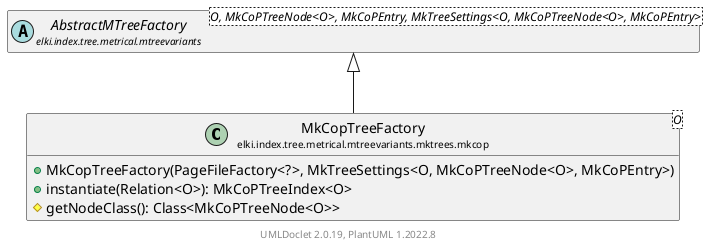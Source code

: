 @startuml
    remove .*\.(Instance|Par|Parameterizer|Factory)$
    set namespaceSeparator none
    hide empty fields
    hide empty methods

    class "<size:14>MkCopTreeFactory\n<size:10>elki.index.tree.metrical.mtreevariants.mktrees.mkcop" as elki.index.tree.metrical.mtreevariants.mktrees.mkcop.MkCopTreeFactory<O> [[MkCopTreeFactory.html]] {
        +MkCopTreeFactory(PageFileFactory<?>, MkTreeSettings<O, MkCoPTreeNode<O>, MkCoPEntry>)
        +instantiate(Relation<O>): MkCoPTreeIndex<O>
        #getNodeClass(): Class<MkCoPTreeNode<O>>
    }

    abstract class "<size:14>AbstractMTreeFactory\n<size:10>elki.index.tree.metrical.mtreevariants" as elki.index.tree.metrical.mtreevariants.AbstractMTreeFactory<O, MkCoPTreeNode<O>, MkCoPEntry, MkTreeSettings<O, MkCoPTreeNode<O>, MkCoPEntry>> [[../../AbstractMTreeFactory.html]]
    class "<size:14>MkCopTreeFactory.Par\n<size:10>elki.index.tree.metrical.mtreevariants.mktrees.mkcop" as elki.index.tree.metrical.mtreevariants.mktrees.mkcop.MkCopTreeFactory.Par<O>

    elki.index.tree.metrical.mtreevariants.AbstractMTreeFactory <|-- elki.index.tree.metrical.mtreevariants.mktrees.mkcop.MkCopTreeFactory
    elki.index.tree.metrical.mtreevariants.mktrees.mkcop.MkCopTreeFactory +-- elki.index.tree.metrical.mtreevariants.mktrees.mkcop.MkCopTreeFactory.Par

    center footer UMLDoclet 2.0.19, PlantUML 1.2022.8
@enduml

